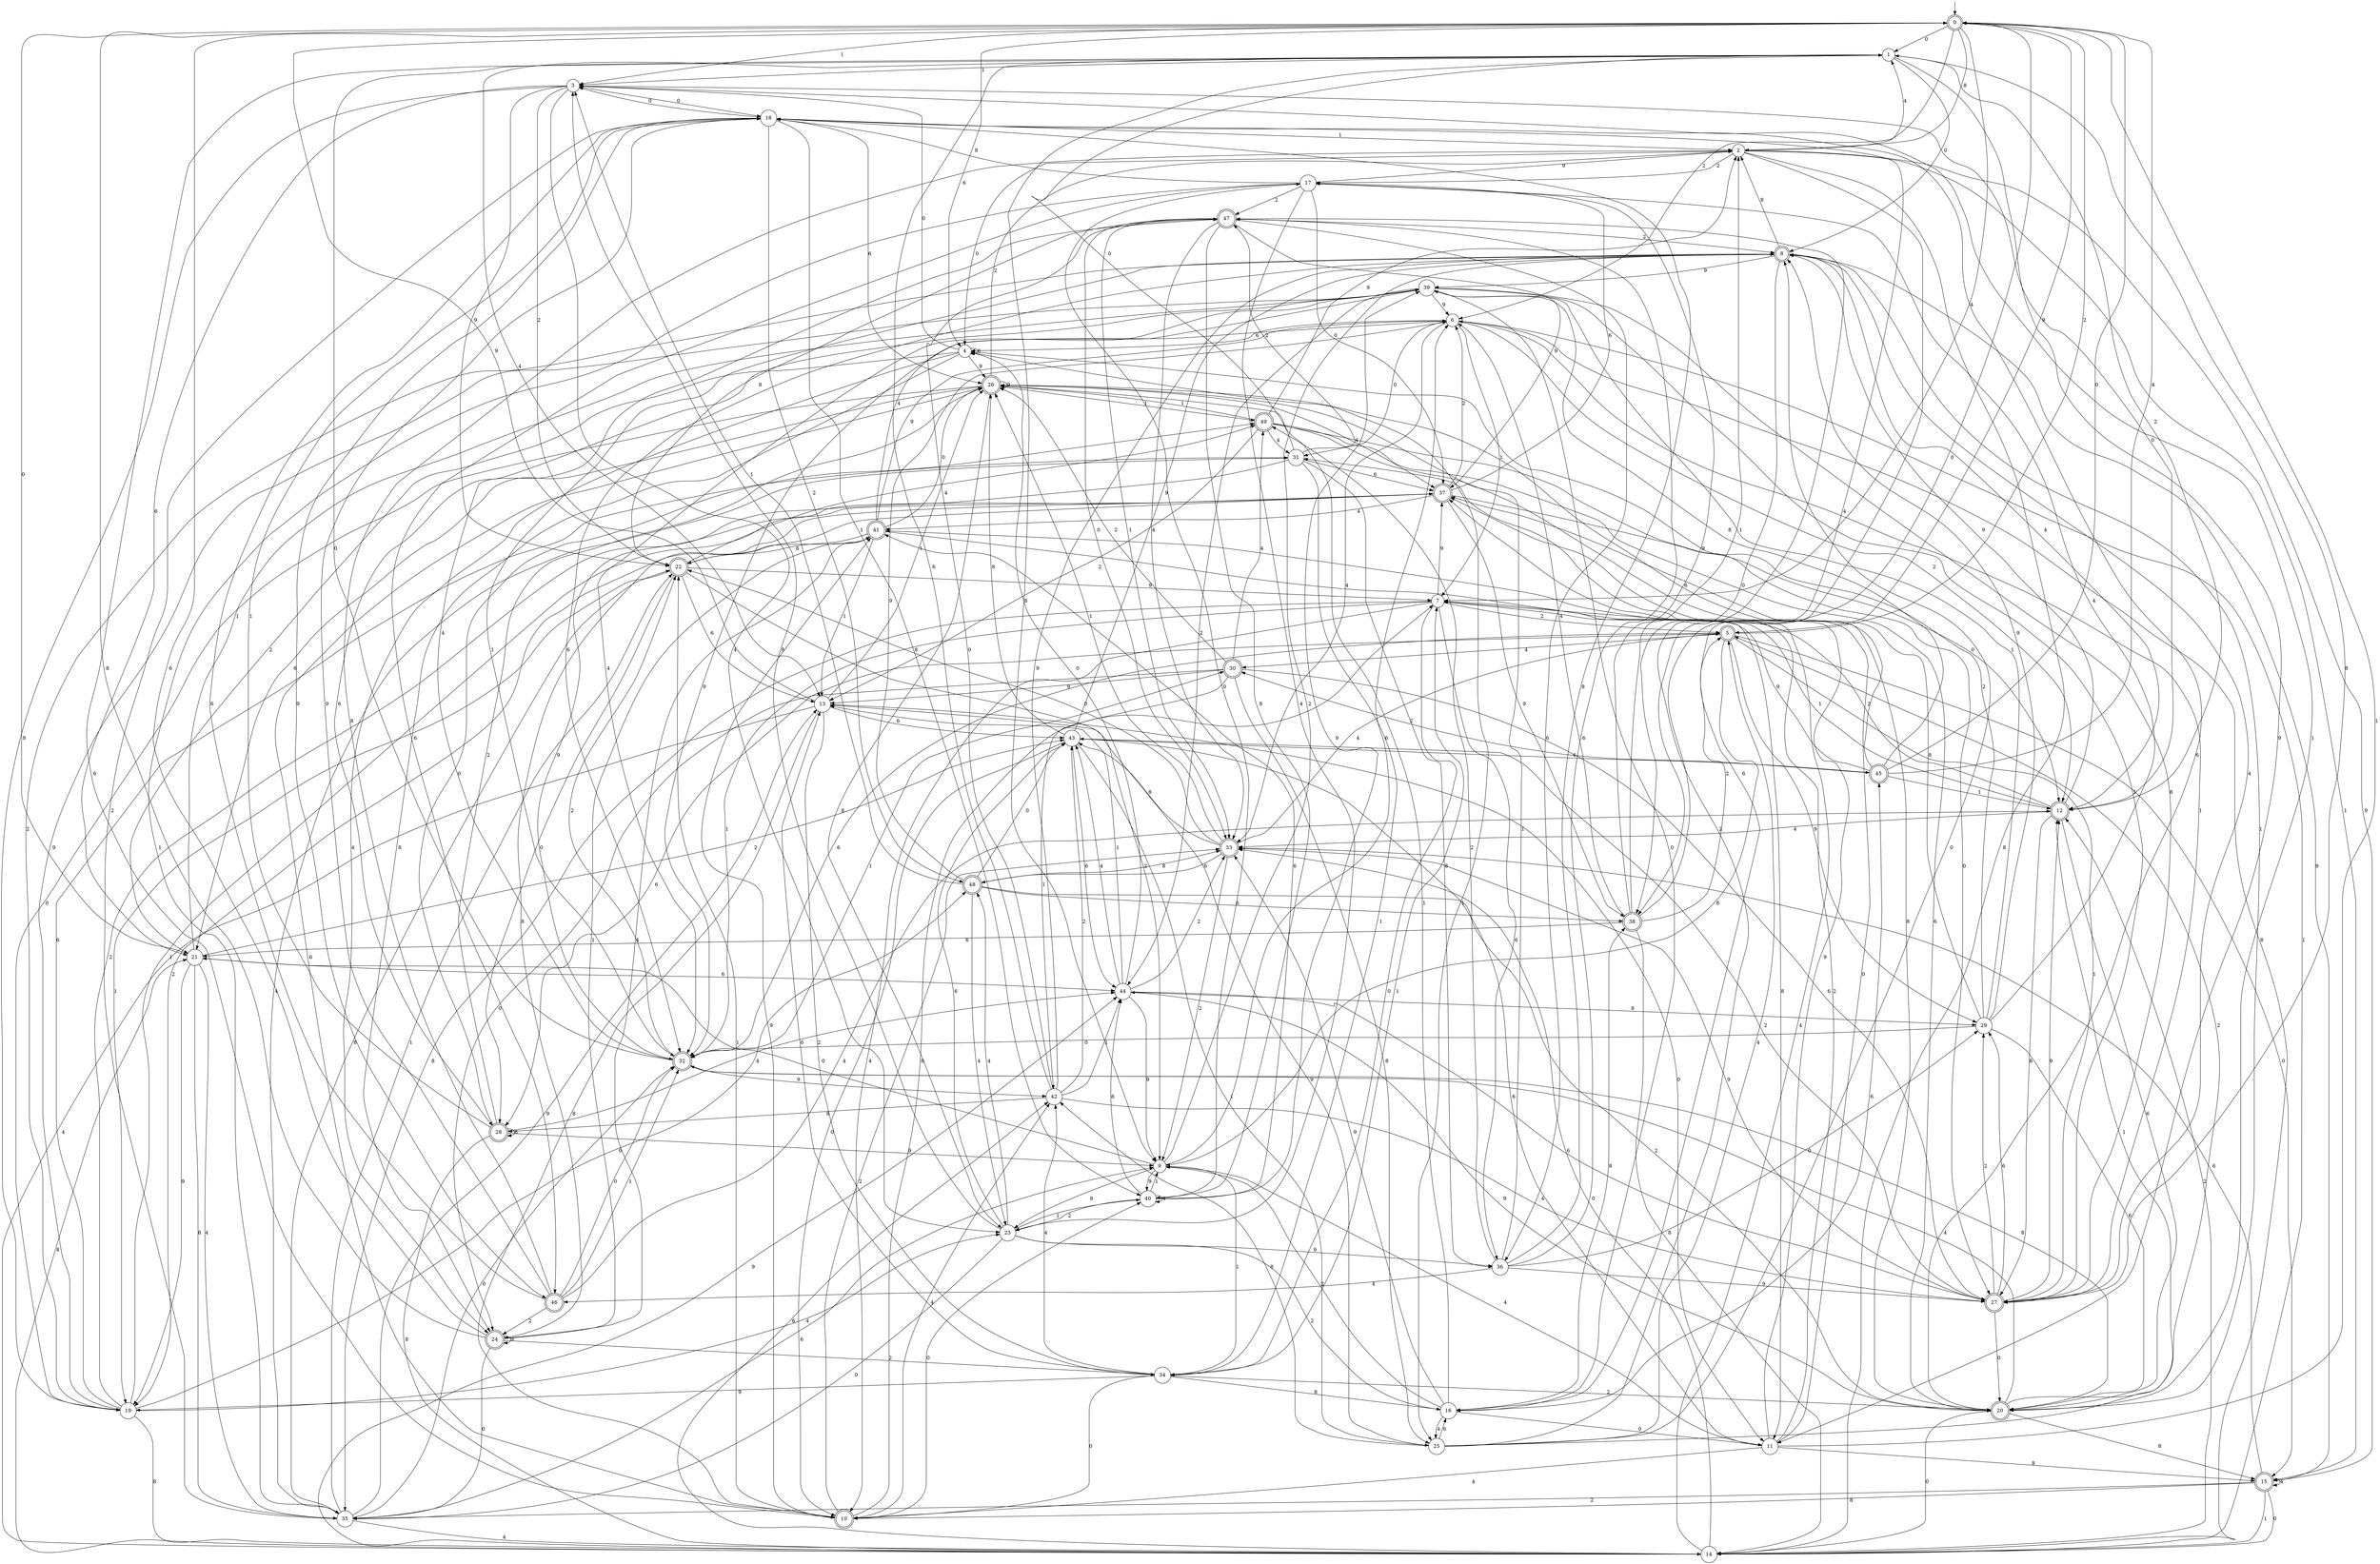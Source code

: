 digraph g {

	s0 [shape="doublecircle" label="0"];
	s1 [shape="circle" label="1"];
	s2 [shape="circle" label="2"];
	s3 [shape="circle" label="3"];
	s4 [shape="circle" label="4"];
	s5 [shape="doublecircle" label="5"];
	s6 [shape="circle" label="6"];
	s7 [shape="circle" label="7"];
	s8 [shape="doublecircle" label="8"];
	s9 [shape="circle" label="9"];
	s10 [shape="doublecircle" label="10"];
	s11 [shape="circle" label="11"];
	s12 [shape="doublecircle" label="12"];
	s13 [shape="circle" label="13"];
	s14 [shape="circle" label="14"];
	s15 [shape="doublecircle" label="15"];
	s16 [shape="circle" label="16"];
	s17 [shape="circle" label="17"];
	s18 [shape="circle" label="18"];
	s19 [shape="circle" label="19"];
	s20 [shape="doublecircle" label="20"];
	s21 [shape="circle" label="21"];
	s22 [shape="doublecircle" label="22"];
	s23 [shape="circle" label="23"];
	s24 [shape="doublecircle" label="24"];
	s25 [shape="circle" label="25"];
	s26 [shape="doublecircle" label="26"];
	s27 [shape="doublecircle" label="27"];
	s28 [shape="doublecircle" label="28"];
	s29 [shape="circle" label="29"];
	s30 [shape="doublecircle" label="30"];
	s31 [shape="circle" label="31"];
	s32 [shape="doublecircle" label="32"];
	s33 [shape="doublecircle" label="33"];
	s34 [shape="circle" label="34"];
	s35 [shape="circle" label="35"];
	s36 [shape="circle" label="36"];
	s37 [shape="doublecircle" label="37"];
	s38 [shape="doublecircle" label="38"];
	s39 [shape="circle" label="39"];
	s40 [shape="circle" label="40"];
	s41 [shape="doublecircle" label="41"];
	s42 [shape="circle" label="42"];
	s43 [shape="circle" label="43"];
	s44 [shape="circle" label="44"];
	s45 [shape="doublecircle" label="45"];
	s46 [shape="doublecircle" label="46"];
	s47 [shape="doublecircle" label="47"];
	s48 [shape="doublecircle" label="48"];
	s49 [shape="doublecircle" label="49"];
	s0 -> s1 [label="0"];
	s0 -> s2 [label="8"];
	s0 -> s3 [label="1"];
	s0 -> s4 [label="6"];
	s0 -> s5 [label="9"];
	s0 -> s6 [label="2"];
	s0 -> s7 [label="4"];
	s1 -> s8 [label="0"];
	s1 -> s9 [label="8"];
	s1 -> s3 [label="1"];
	s1 -> s10 [label="6"];
	s1 -> s11 [label="9"];
	s1 -> s12 [label="2"];
	s1 -> s13 [label="4"];
	s2 -> s4 [label="0"];
	s2 -> s14 [label="8"];
	s2 -> s15 [label="1"];
	s2 -> s16 [label="6"];
	s2 -> s15 [label="9"];
	s2 -> s17 [label="2"];
	s2 -> s1 [label="4"];
	s3 -> s18 [label="0"];
	s3 -> s19 [label="8"];
	s3 -> s20 [label="1"];
	s3 -> s21 [label="6"];
	s3 -> s22 [label="9"];
	s3 -> s22 [label="2"];
	s3 -> s23 [label="4"];
	s4 -> s3 [label="0"];
	s4 -> s24 [label="8"];
	s4 -> s25 [label="1"];
	s4 -> s4 [label="6"];
	s4 -> s26 [label="9"];
	s4 -> s21 [label="2"];
	s4 -> s24 [label="4"];
	s5 -> s15 [label="0"];
	s5 -> s9 [label="8"];
	s5 -> s27 [label="1"];
	s5 -> s28 [label="6"];
	s5 -> s29 [label="9"];
	s5 -> s0 [label="2"];
	s5 -> s30 [label="4"];
	s6 -> s31 [label="0"];
	s6 -> s14 [label="8"];
	s6 -> s7 [label="1"];
	s6 -> s4 [label="6"];
	s6 -> s32 [label="9"];
	s6 -> s12 [label="2"];
	s6 -> s33 [label="4"];
	s7 -> s34 [label="0"];
	s7 -> s35 [label="8"];
	s7 -> s32 [label="1"];
	s7 -> s36 [label="6"];
	s7 -> s37 [label="9"];
	s7 -> s5 [label="2"];
	s7 -> s10 [label="4"];
	s8 -> s38 [label="0"];
	s8 -> s2 [label="8"];
	s8 -> s32 [label="1"];
	s8 -> s32 [label="6"];
	s8 -> s39 [label="9"];
	s8 -> s19 [label="2"];
	s8 -> s12 [label="4"];
	s9 -> s21 [label="0"];
	s9 -> s23 [label="8"];
	s9 -> s34 [label="1"];
	s9 -> s6 [label="6"];
	s9 -> s40 [label="9"];
	s9 -> s8 [label="2"];
	s9 -> s11 [label="4"];
	s10 -> s40 [label="0"];
	s10 -> s7 [label="8"];
	s10 -> s22 [label="1"];
	s10 -> s26 [label="6"];
	s10 -> s41 [label="9"];
	s10 -> s33 [label="2"];
	s10 -> s42 [label="4"];
	s11 -> s37 [label="0"];
	s11 -> s15 [label="8"];
	s11 -> s0 [label="1"];
	s11 -> s43 [label="6"];
	s11 -> s31 [label="9"];
	s11 -> s41 [label="2"];
	s11 -> s10 [label="4"];
	s12 -> s3 [label="0"];
	s12 -> s27 [label="8"];
	s12 -> s7 [label="1"];
	s12 -> s20 [label="6"];
	s12 -> s8 [label="9"];
	s12 -> s7 [label="2"];
	s12 -> s33 [label="4"];
	s13 -> s11 [label="0"];
	s13 -> s10 [label="8"];
	s13 -> s26 [label="1"];
	s13 -> s43 [label="6"];
	s13 -> s0 [label="9"];
	s13 -> s34 [label="2"];
	s13 -> s14 [label="4"];
	s14 -> s33 [label="0"];
	s14 -> s21 [label="8"];
	s14 -> s6 [label="1"];
	s14 -> s42 [label="6"];
	s14 -> s44 [label="9"];
	s14 -> s12 [label="2"];
	s14 -> s37 [label="4"];
	s15 -> s14 [label="0"];
	s15 -> s10 [label="8"];
	s15 -> s14 [label="1"];
	s15 -> s33 [label="6"];
	s15 -> s8 [label="9"];
	s15 -> s35 [label="2"];
	s15 -> s15 [label="4"];
	s16 -> s11 [label="0"];
	s16 -> s38 [label="8"];
	s16 -> s26 [label="1"];
	s16 -> s45 [label="6"];
	s16 -> s33 [label="9"];
	s16 -> s9 [label="2"];
	s16 -> s25 [label="4"];
	s17 -> s37 [label="0"];
	s17 -> s18 [label="8"];
	s17 -> s35 [label="1"];
	s17 -> s46 [label="6"];
	s17 -> s2 [label="9"];
	s17 -> s47 [label="2"];
	s17 -> s23 [label="4"];
	s18 -> s3 [label="0"];
	s18 -> s40 [label="8"];
	s18 -> s2 [label="1"];
	s18 -> s26 [label="6"];
	s18 -> s46 [label="9"];
	s18 -> s48 [label="2"];
	s18 -> s38 [label="4"];
	s19 -> s48 [label="0"];
	s19 -> s14 [label="8"];
	s19 -> s37 [label="1"];
	s19 -> s31 [label="6"];
	s19 -> s39 [label="9"];
	s19 -> s37 [label="2"];
	s19 -> s23 [label="4"];
	s20 -> s14 [label="0"];
	s20 -> s15 [label="8"];
	s20 -> s8 [label="1"];
	s20 -> s18 [label="6"];
	s20 -> s44 [label="9"];
	s20 -> s5 [label="2"];
	s20 -> s32 [label="4"];
	s21 -> s0 [label="0"];
	s21 -> s35 [label="8"];
	s21 -> s39 [label="1"];
	s21 -> s44 [label="6"];
	s21 -> s19 [label="9"];
	s21 -> s43 [label="2"];
	s21 -> s35 [label="4"];
	s22 -> s28 [label="0"];
	s22 -> s47 [label="8"];
	s22 -> s19 [label="1"];
	s22 -> s13 [label="6"];
	s22 -> s7 [label="9"];
	s22 -> s9 [label="2"];
	s22 -> s49 [label="4"];
	s23 -> s35 [label="0"];
	s23 -> s3 [label="8"];
	s23 -> s40 [label="1"];
	s23 -> s43 [label="6"];
	s23 -> s36 [label="9"];
	s23 -> s16 [label="2"];
	s23 -> s48 [label="4"];
	s24 -> s35 [label="0"];
	s24 -> s0 [label="8"];
	s24 -> s41 [label="1"];
	s24 -> s0 [label="6"];
	s24 -> s24 [label="9"];
	s24 -> s34 [label="2"];
	s24 -> s41 [label="4"];
	s25 -> s8 [label="0"];
	s25 -> s42 [label="8"];
	s25 -> s12 [label="1"];
	s25 -> s16 [label="6"];
	s25 -> s13 [label="9"];
	s25 -> s47 [label="2"];
	s25 -> s5 [label="4"];
	s26 -> s19 [label="0"];
	s26 -> s23 [label="8"];
	s26 -> s49 [label="1"];
	s26 -> s21 [label="6"];
	s26 -> s26 [label="9"];
	s26 -> s2 [label="2"];
	s26 -> s37 [label="4"];
	s27 -> s20 [label="0"];
	s27 -> s1 [label="8"];
	s27 -> s6 [label="1"];
	s27 -> s29 [label="6"];
	s27 -> s12 [label="9"];
	s27 -> s29 [label="2"];
	s27 -> s8 [label="4"];
	s28 -> s49 [label="0"];
	s28 -> s14 [label="8"];
	s28 -> s18 [label="1"];
	s28 -> s28 [label="6"];
	s28 -> s9 [label="9"];
	s28 -> s26 [label="2"];
	s28 -> s44 [label="4"];
	s29 -> s32 [label="0"];
	s29 -> s37 [label="8"];
	s29 -> s39 [label="1"];
	s29 -> s20 [label="6"];
	s29 -> s8 [label="9"];
	s29 -> s4 [label="2"];
	s29 -> s17 [label="4"];
	s30 -> s24 [label="0"];
	s30 -> s25 [label="8"];
	s30 -> s42 [label="1"];
	s30 -> s27 [label="6"];
	s30 -> s13 [label="9"];
	s30 -> s26 [label="2"];
	s30 -> s49 [label="4"];
	s31 -> s1 [label="0"];
	s31 -> s36 [label="8"];
	s31 -> s34 [label="1"];
	s31 -> s37 [label="6"];
	s31 -> s32 [label="9"];
	s31 -> s47 [label="2"];
	s31 -> s35 [label="4"];
	s32 -> s1 [label="0"];
	s32 -> s20 [label="8"];
	s32 -> s30 [label="1"];
	s32 -> s5 [label="6"];
	s32 -> s42 [label="9"];
	s32 -> s22 [label="2"];
	s32 -> s47 [label="4"];
	s33 -> s22 [label="0"];
	s33 -> s43 [label="8"];
	s33 -> s26 [label="1"];
	s33 -> s48 [label="6"];
	s33 -> s27 [label="9"];
	s33 -> s9 [label="2"];
	s33 -> s5 [label="4"];
	s34 -> s10 [label="0"];
	s34 -> s16 [label="8"];
	s34 -> s7 [label="1"];
	s34 -> s13 [label="6"];
	s34 -> s19 [label="9"];
	s34 -> s20 [label="2"];
	s34 -> s42 [label="4"];
	s35 -> s32 [label="0"];
	s35 -> s22 [label="8"];
	s35 -> s22 [label="1"];
	s35 -> s9 [label="6"];
	s35 -> s13 [label="9"];
	s35 -> s18 [label="2"];
	s35 -> s14 [label="4"];
	s36 -> s29 [label="0"];
	s36 -> s18 [label="8"];
	s36 -> s26 [label="1"];
	s36 -> s47 [label="6"];
	s36 -> s27 [label="9"];
	s36 -> s49 [label="2"];
	s36 -> s46 [label="4"];
	s37 -> s12 [label="0"];
	s37 -> s24 [label="8"];
	s37 -> s22 [label="1"];
	s37 -> s17 [label="6"];
	s37 -> s38 [label="9"];
	s37 -> s6 [label="2"];
	s37 -> s41 [label="4"];
	s38 -> s0 [label="0"];
	s38 -> s14 [label="8"];
	s38 -> s2 [label="1"];
	s38 -> s21 [label="6"];
	s38 -> s17 [label="9"];
	s38 -> s5 [label="2"];
	s38 -> s6 [label="4"];
	s39 -> s16 [label="0"];
	s39 -> s27 [label="8"];
	s39 -> s27 [label="1"];
	s39 -> s28 [label="6"];
	s39 -> s6 [label="9"];
	s39 -> s44 [label="2"];
	s39 -> s32 [label="4"];
	s40 -> s17 [label="0"];
	s40 -> s44 [label="8"];
	s40 -> s9 [label="1"];
	s40 -> s41 [label="6"];
	s40 -> s39 [label="9"];
	s40 -> s23 [label="2"];
	s40 -> s40 [label="4"];
	s41 -> s26 [label="0"];
	s41 -> s11 [label="8"];
	s41 -> s13 [label="1"];
	s41 -> s22 [label="6"];
	s41 -> s6 [label="9"];
	s41 -> s19 [label="2"];
	s41 -> s39 [label="4"];
	s42 -> s47 [label="0"];
	s42 -> s28 [label="8"];
	s42 -> s44 [label="1"];
	s42 -> s1 [label="6"];
	s42 -> s8 [label="9"];
	s42 -> s43 [label="2"];
	s42 -> s27 [label="4"];
	s43 -> s10 [label="0"];
	s43 -> s26 [label="8"];
	s43 -> s25 [label="1"];
	s43 -> s44 [label="6"];
	s43 -> s8 [label="9"];
	s43 -> s27 [label="2"];
	s43 -> s45 [label="4"];
	s44 -> s4 [label="0"];
	s44 -> s29 [label="8"];
	s44 -> s13 [label="1"];
	s44 -> s27 [label="6"];
	s44 -> s9 [label="9"];
	s44 -> s33 [label="2"];
	s44 -> s43 [label="4"];
	s45 -> s0 [label="0"];
	s45 -> s39 [label="8"];
	s45 -> s12 [label="1"];
	s45 -> s26 [label="6"];
	s45 -> s7 [label="9"];
	s45 -> s30 [label="2"];
	s45 -> s0 [label="4"];
	s46 -> s32 [label="0"];
	s46 -> s2 [label="8"];
	s46 -> s32 [label="1"];
	s46 -> s18 [label="6"];
	s46 -> s18 [label="9"];
	s46 -> s24 [label="2"];
	s46 -> s12 [label="4"];
	s47 -> s33 [label="0"];
	s47 -> s40 [label="8"];
	s47 -> s33 [label="1"];
	s47 -> s36 [label="6"];
	s47 -> s37 [label="9"];
	s47 -> s8 [label="2"];
	s47 -> s33 [label="4"];
	s48 -> s43 [label="0"];
	s48 -> s33 [label="8"];
	s48 -> s3 [label="1"];
	s48 -> s38 [label="6"];
	s48 -> s6 [label="9"];
	s48 -> s20 [label="2"];
	s48 -> s23 [label="4"];
	s49 -> s27 [label="0"];
	s49 -> s20 [label="8"];
	s49 -> s26 [label="1"];
	s49 -> s20 [label="6"];
	s49 -> s2 [label="9"];
	s49 -> s13 [label="2"];
	s49 -> s31 [label="4"];

__start0 [label="" shape="none" width="0" height="0"];
__start0 -> s0;

}
